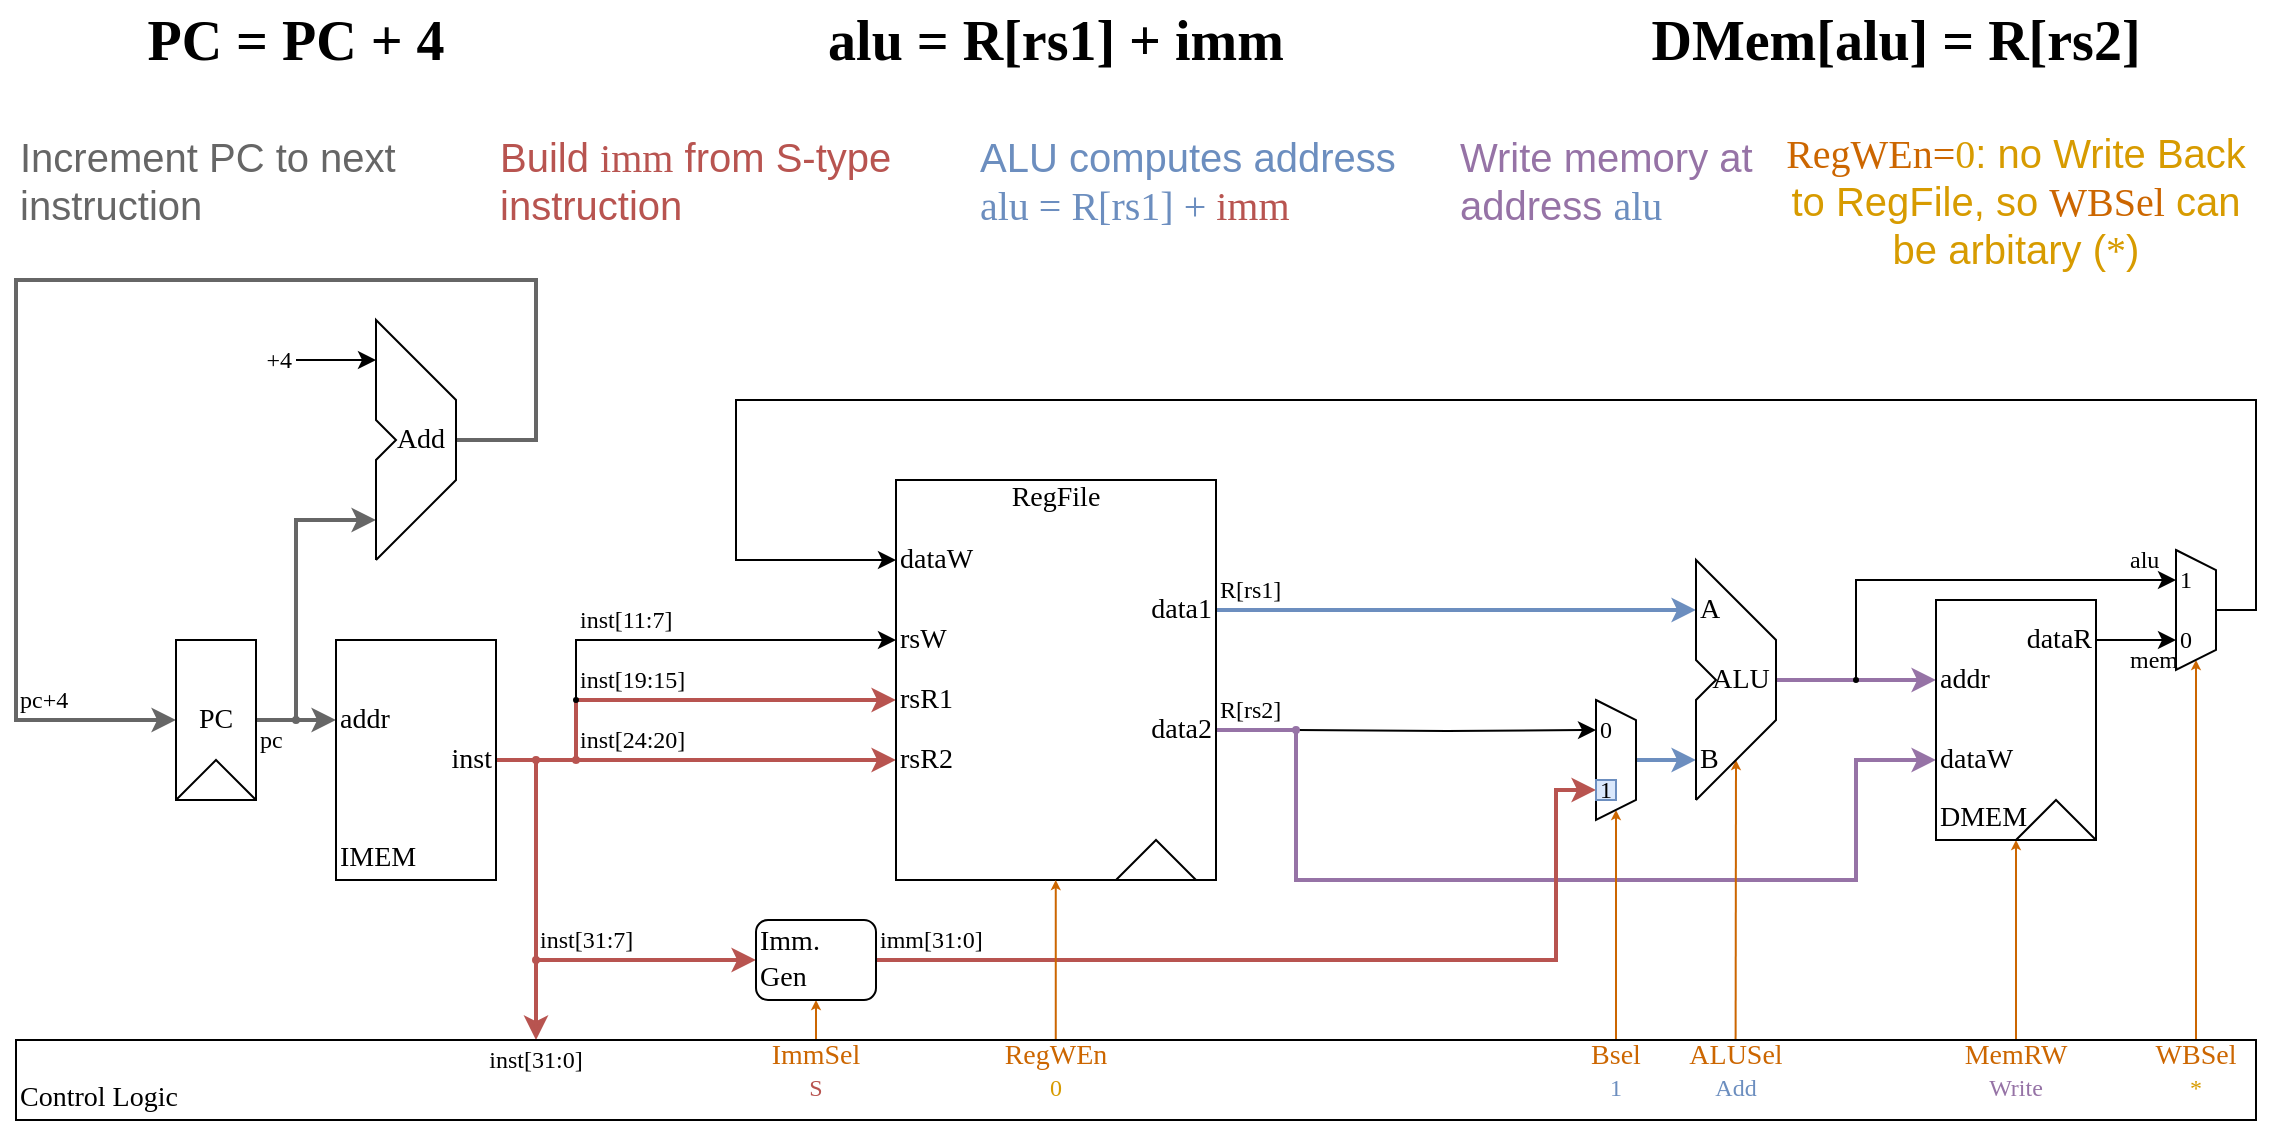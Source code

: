 <mxfile version="24.7.5">
  <diagram name="第 1 页" id="huckOj3Etd9BhcJPRhfS">
    <mxGraphModel dx="992" dy="130" grid="1" gridSize="10" guides="1" tooltips="1" connect="1" arrows="1" fold="1" page="0" pageScale="1" pageWidth="827" pageHeight="1169" math="0" shadow="0">
      <root>
        <mxCell id="0" />
        <mxCell id="1" parent="0" />
        <mxCell id="O1hQJYMaAqLJGhxnyRPd-47" style="edgeStyle=orthogonalEdgeStyle;rounded=0;orthogonalLoop=1;jettySize=auto;html=1;fontFamily=Ubuntu mono;fillColor=#dae8fc;gradientColor=#7ea6e0;strokeColor=#000000;strokeWidth=1;entryX=0;entryY=0.5;entryDx=0;entryDy=0;" parent="1" target="IVpCb85VTUGQt-k0vjLK-7" edge="1">
          <mxGeometry relative="1" as="geometry">
            <mxPoint x="400" y="410" as="targetPoint" />
            <mxPoint x="240" y="405" as="sourcePoint" />
          </mxGeometry>
        </mxCell>
        <mxCell id="O1hQJYMaAqLJGhxnyRPd-42" value="" style="endArrow=classic;html=1;rounded=0;entryX=0;entryY=0.5;entryDx=0;entryDy=0;endSize=6;startSize=2;startArrow=oval;startFill=1;fontFamily=Ubuntu mono;fillColor=#f8cecc;strokeColor=#b85450;gradientColor=#ea6b66;strokeWidth=2;" parent="1" target="O1hQJYMaAqLJGhxnyRPd-16" edge="1">
          <mxGeometry width="50" height="50" relative="1" as="geometry">
            <mxPoint x="-120" y="420" as="sourcePoint" />
            <mxPoint x="-70" y="340" as="targetPoint" />
            <Array as="points">
              <mxPoint x="-120" y="390" />
            </Array>
          </mxGeometry>
        </mxCell>
        <mxCell id="Fffr6t4dnOwJvNakXLKN-1" value="" style="endArrow=classic;html=1;rounded=0;entryX=0;entryY=0.5;entryDx=0;entryDy=0;startArrow=oval;startFill=1;startSize=2;fillColor=#e1d5e7;strokeColor=#9673a6;strokeWidth=2;" parent="1" target="o48kV30xjnTPGN6VNpOy-21" edge="1">
          <mxGeometry width="50" height="50" relative="1" as="geometry">
            <mxPoint x="240" y="405" as="sourcePoint" />
            <mxPoint x="290" y="355" as="targetPoint" />
            <Array as="points">
              <mxPoint x="240" y="480" />
              <mxPoint x="520" y="480" />
              <mxPoint x="520" y="420" />
            </Array>
          </mxGeometry>
        </mxCell>
        <mxCell id="IVpCb85VTUGQt-k0vjLK-4" style="edgeStyle=orthogonalEdgeStyle;rounded=0;orthogonalLoop=1;jettySize=auto;html=1;entryX=0;entryY=0.5;entryDx=0;entryDy=0;fillColor=#f8cecc;strokeColor=#b85450;strokeWidth=2;" parent="1" source="IVpCb85VTUGQt-k0vjLK-1" target="IVpCb85VTUGQt-k0vjLK-8" edge="1">
          <mxGeometry relative="1" as="geometry">
            <mxPoint x="290" y="490" as="targetPoint" />
            <Array as="points">
              <mxPoint x="370" y="520" />
              <mxPoint x="370" y="435" />
            </Array>
          </mxGeometry>
        </mxCell>
        <mxCell id="Fffr6t4dnOwJvNakXLKN-3" value="" style="endArrow=none;html=1;rounded=0;exitX=1;exitY=0.5;exitDx=0;exitDy=0;fillColor=#e1d5e7;strokeColor=#9673a6;strokeWidth=2;" parent="1" source="O1hQJYMaAqLJGhxnyRPd-20" edge="1">
          <mxGeometry width="50" height="50" relative="1" as="geometry">
            <mxPoint x="230" y="405" as="sourcePoint" />
            <mxPoint x="240" y="405" as="targetPoint" />
          </mxGeometry>
        </mxCell>
        <mxCell id="o48kV30xjnTPGN6VNpOy-20" style="edgeStyle=orthogonalEdgeStyle;rounded=0;orthogonalLoop=1;jettySize=auto;html=1;strokeColor=#CC6600;endSize=2;" parent="1" source="o48kV30xjnTPGN6VNpOy-19" edge="1">
          <mxGeometry relative="1" as="geometry">
            <mxPoint x="600" y="460" as="targetPoint" />
          </mxGeometry>
        </mxCell>
        <mxCell id="o48kV30xjnTPGN6VNpOy-9" style="edgeStyle=orthogonalEdgeStyle;rounded=0;orthogonalLoop=1;jettySize=auto;html=1;entryX=0;entryY=0.5;entryDx=0;entryDy=0;strokeWidth=1;" parent="1" source="o48kV30xjnTPGN6VNpOy-5" target="o48kV30xjnTPGN6VNpOy-12" edge="1">
          <mxGeometry relative="1" as="geometry">
            <mxPoint x="720" y="360" as="targetPoint" />
          </mxGeometry>
        </mxCell>
        <mxCell id="o48kV30xjnTPGN6VNpOy-18" style="edgeStyle=orthogonalEdgeStyle;rounded=0;orthogonalLoop=1;jettySize=auto;html=1;entryX=1;entryY=0.5;entryDx=0;entryDy=0;fillColor=#ffe6cc;strokeColor=#CC6600;endSize=2;" parent="1" source="o48kV30xjnTPGN6VNpOy-17" target="o48kV30xjnTPGN6VNpOy-11" edge="1">
          <mxGeometry relative="1" as="geometry" />
        </mxCell>
        <mxCell id="IVpCb85VTUGQt-k0vjLK-15" style="edgeStyle=orthogonalEdgeStyle;rounded=0;orthogonalLoop=1;jettySize=auto;html=1;entryX=1;entryY=0.5;entryDx=0;entryDy=0;fillColor=#ffe6cc;strokeColor=#CC6600;endSize=2;" parent="1" source="IVpCb85VTUGQt-k0vjLK-14" target="IVpCb85VTUGQt-k0vjLK-6" edge="1">
          <mxGeometry relative="1" as="geometry" />
        </mxCell>
        <mxCell id="o48kV30xjnTPGN6VNpOy-16" style="edgeStyle=orthogonalEdgeStyle;rounded=0;orthogonalLoop=1;jettySize=auto;html=1;entryX=0;entryY=0.5;entryDx=0;entryDy=0;strokeWidth=1;exitX=0.5;exitY=0;exitDx=0;exitDy=0;" parent="1" source="o48kV30xjnTPGN6VNpOy-11" target="O1hQJYMaAqLJGhxnyRPd-14" edge="1">
          <mxGeometry relative="1" as="geometry">
            <mxPoint x="10" y="320" as="targetPoint" />
            <mxPoint x="740" y="360" as="sourcePoint" />
            <Array as="points">
              <mxPoint x="720" y="345" />
              <mxPoint x="720" y="240" />
              <mxPoint x="-40" y="240" />
              <mxPoint x="-40" y="320" />
            </Array>
          </mxGeometry>
        </mxCell>
        <mxCell id="O1hQJYMaAqLJGhxnyRPd-37" style="edgeStyle=orthogonalEdgeStyle;rounded=0;orthogonalLoop=1;jettySize=auto;html=1;entryX=0;entryY=0.5;entryDx=0;entryDy=0;fontFamily=Ubuntu mono;fillColor=#f5f5f5;gradientColor=#b3b3b3;strokeColor=#666666;strokeWidth=2;" parent="1" source="O1hQJYMaAqLJGhxnyRPd-11" target="O1hQJYMaAqLJGhxnyRPd-34" edge="1">
          <mxGeometry relative="1" as="geometry" />
        </mxCell>
        <mxCell id="O1hQJYMaAqLJGhxnyRPd-26" value="" style="endArrow=classic;html=1;rounded=0;fontFamily=Ubuntu mono;entryX=0;entryY=0.5;entryDx=0;entryDy=0;strokeWidth=2;fillColor=#f5f5f5;strokeColor=#666666;gradientColor=#b3b3b3;" parent="1" target="O1hQJYMaAqLJGhxnyRPd-11" edge="1">
          <mxGeometry width="50" height="50" relative="1" as="geometry">
            <mxPoint x="-180" y="260" as="sourcePoint" />
            <mxPoint x="-140" y="260" as="targetPoint" />
            <Array as="points">
              <mxPoint x="-140" y="260" />
              <mxPoint x="-140" y="180" />
              <mxPoint x="-400" y="180" />
              <mxPoint x="-400" y="400" />
            </Array>
          </mxGeometry>
        </mxCell>
        <mxCell id="O1hQJYMaAqLJGhxnyRPd-10" value="" style="group;fontFamily=Ubuntu mono;" parent="1" vertex="1" connectable="0">
          <mxGeometry x="-320" y="360" width="40" height="80" as="geometry" />
        </mxCell>
        <mxCell id="O1hQJYMaAqLJGhxnyRPd-11" value="&lt;font style=&quot;font-size: 14px;&quot;&gt;PC&lt;/font&gt;" style="rounded=0;whiteSpace=wrap;html=1;fontFamily=Ubuntu mono;" parent="O1hQJYMaAqLJGhxnyRPd-10" vertex="1">
          <mxGeometry width="40" height="80" as="geometry" />
        </mxCell>
        <mxCell id="O1hQJYMaAqLJGhxnyRPd-12" value="" style="endArrow=none;html=1;rounded=0;exitX=0;exitY=1;exitDx=0;exitDy=0;fontFamily=Ubuntu mono;" parent="O1hQJYMaAqLJGhxnyRPd-10" source="O1hQJYMaAqLJGhxnyRPd-11" edge="1">
          <mxGeometry width="50" height="50" relative="1" as="geometry">
            <mxPoint x="20" y="80" as="sourcePoint" />
            <mxPoint x="40" y="80" as="targetPoint" />
            <Array as="points">
              <mxPoint x="20" y="60" />
            </Array>
          </mxGeometry>
        </mxCell>
        <mxCell id="O1hQJYMaAqLJGhxnyRPd-27" value="" style="endArrow=classic;html=1;rounded=0;fontFamily=Ubuntu mono;" parent="1" edge="1">
          <mxGeometry width="50" height="50" relative="1" as="geometry">
            <mxPoint x="-260" y="220" as="sourcePoint" />
            <mxPoint x="-220" y="220" as="targetPoint" />
          </mxGeometry>
        </mxCell>
        <mxCell id="O1hQJYMaAqLJGhxnyRPd-28" value="" style="endArrow=classic;html=1;rounded=0;fontFamily=Ubuntu mono;startArrow=oval;startFill=1;startSize=2;strokeWidth=2;fillColor=#f5f5f5;gradientColor=#b3b3b3;strokeColor=#666666;" parent="1" edge="1">
          <mxGeometry width="50" height="50" relative="1" as="geometry">
            <mxPoint x="-260" y="400" as="sourcePoint" />
            <mxPoint x="-220" y="300" as="targetPoint" />
            <Array as="points">
              <mxPoint x="-260" y="300" />
            </Array>
          </mxGeometry>
        </mxCell>
        <mxCell id="O1hQJYMaAqLJGhxnyRPd-29" value="&lt;font style=&quot;font-size: 12px;&quot;&gt;+4&lt;/font&gt;" style="text;strokeColor=none;align=right;fillColor=none;html=1;verticalAlign=middle;whiteSpace=wrap;rounded=0;fontFamily=Ubuntu mono;" parent="1" vertex="1">
          <mxGeometry x="-280" y="215" width="20" height="10" as="geometry" />
        </mxCell>
        <mxCell id="O1hQJYMaAqLJGhxnyRPd-40" value="" style="endArrow=classic;html=1;rounded=0;entryX=0;entryY=0.5;entryDx=0;entryDy=0;fontFamily=Ubuntu mono;fillColor=#f8cecc;strokeColor=#b85450;gradientColor=#ea6b66;strokeWidth=2;" parent="1" target="O1hQJYMaAqLJGhxnyRPd-21" edge="1">
          <mxGeometry width="50" height="50" relative="1" as="geometry">
            <mxPoint x="-160" y="420" as="sourcePoint" />
            <mxPoint x="-110" y="370" as="targetPoint" />
          </mxGeometry>
        </mxCell>
        <mxCell id="O1hQJYMaAqLJGhxnyRPd-41" value="" style="endArrow=classic;html=1;rounded=0;entryX=0;entryY=0.5;entryDx=0;entryDy=0;startArrow=oval;startFill=1;startSize=2;fontFamily=Ubuntu mono;strokeWidth=1;" parent="1" target="O1hQJYMaAqLJGhxnyRPd-15" edge="1">
          <mxGeometry width="50" height="50" relative="1" as="geometry">
            <mxPoint x="-120" y="390" as="sourcePoint" />
            <mxPoint x="-120" y="360" as="targetPoint" />
            <Array as="points">
              <mxPoint x="-120" y="360" />
            </Array>
          </mxGeometry>
        </mxCell>
        <mxCell id="O1hQJYMaAqLJGhxnyRPd-46" style="edgeStyle=orthogonalEdgeStyle;rounded=0;orthogonalLoop=1;jettySize=auto;html=1;entryX=0;entryY=0.5;entryDx=0;entryDy=0;fontFamily=Ubuntu mono;fillColor=#dae8fc;gradientColor=#7ea6e0;strokeColor=#6c8ebf;strokeWidth=2;" parent="1" source="O1hQJYMaAqLJGhxnyRPd-19" target="O1hQJYMaAqLJGhxnyRPd-43" edge="1">
          <mxGeometry relative="1" as="geometry" />
        </mxCell>
        <mxCell id="O1hQJYMaAqLJGhxnyRPd-44" value="" style="group;fontFamily=Ubuntu mono;" parent="1" vertex="1" connectable="0">
          <mxGeometry x="40" y="280" width="160" height="200" as="geometry" />
        </mxCell>
        <mxCell id="O1hQJYMaAqLJGhxnyRPd-13" value="&lt;font style=&quot;font-size: 14px;&quot;&gt;RegFile&lt;/font&gt;" style="rounded=0;whiteSpace=wrap;html=1;labelPosition=center;verticalLabelPosition=top;align=center;verticalAlign=bottom;spacingTop=0;spacingBottom=-20;fontFamily=Ubuntu mono;" parent="O1hQJYMaAqLJGhxnyRPd-44" vertex="1">
          <mxGeometry width="160" height="200" as="geometry" />
        </mxCell>
        <mxCell id="O1hQJYMaAqLJGhxnyRPd-14" value="&lt;font style=&quot;font-size: 14px;&quot;&gt;dataW&lt;/font&gt;" style="text;strokeColor=none;align=left;fillColor=none;html=1;verticalAlign=middle;whiteSpace=wrap;rounded=0;fontFamily=Ubuntu mono;" parent="O1hQJYMaAqLJGhxnyRPd-44" vertex="1">
          <mxGeometry y="35" width="40" height="10" as="geometry" />
        </mxCell>
        <mxCell id="O1hQJYMaAqLJGhxnyRPd-15" value="&lt;font style=&quot;font-size: 14px;&quot;&gt;rsW&lt;/font&gt;" style="text;strokeColor=none;align=left;fillColor=none;html=1;verticalAlign=middle;whiteSpace=wrap;rounded=0;fontFamily=Ubuntu mono;" parent="O1hQJYMaAqLJGhxnyRPd-44" vertex="1">
          <mxGeometry y="75" width="30" height="10" as="geometry" />
        </mxCell>
        <mxCell id="O1hQJYMaAqLJGhxnyRPd-16" value="&lt;font style=&quot;font-size: 14px;&quot;&gt;rsR1&lt;/font&gt;" style="text;strokeColor=none;align=left;fillColor=none;html=1;verticalAlign=middle;whiteSpace=wrap;rounded=0;fontFamily=Ubuntu mono;" parent="O1hQJYMaAqLJGhxnyRPd-44" vertex="1">
          <mxGeometry y="105" width="30" height="10" as="geometry" />
        </mxCell>
        <mxCell id="O1hQJYMaAqLJGhxnyRPd-18" value="" style="endArrow=none;html=1;rounded=0;fontFamily=Ubuntu mono;" parent="O1hQJYMaAqLJGhxnyRPd-44" edge="1">
          <mxGeometry width="50" height="50" relative="1" as="geometry">
            <mxPoint x="110" y="200" as="sourcePoint" />
            <mxPoint x="150" y="200" as="targetPoint" />
            <Array as="points">
              <mxPoint x="130" y="180" />
            </Array>
          </mxGeometry>
        </mxCell>
        <mxCell id="O1hQJYMaAqLJGhxnyRPd-19" value="&lt;font style=&quot;font-size: 14px;&quot;&gt;data1&lt;/font&gt;" style="text;strokeColor=none;align=right;fillColor=none;html=1;verticalAlign=middle;whiteSpace=wrap;rounded=0;fontFamily=Ubuntu mono;" parent="O1hQJYMaAqLJGhxnyRPd-44" vertex="1">
          <mxGeometry x="120" y="60" width="40" height="10" as="geometry" />
        </mxCell>
        <mxCell id="O1hQJYMaAqLJGhxnyRPd-20" value="&lt;font style=&quot;font-size: 14px;&quot;&gt;data2&lt;/font&gt;" style="text;strokeColor=none;align=right;fillColor=none;html=1;verticalAlign=middle;whiteSpace=wrap;rounded=0;fontFamily=Ubuntu mono;" parent="O1hQJYMaAqLJGhxnyRPd-44" vertex="1">
          <mxGeometry x="120" y="120" width="40" height="10" as="geometry" />
        </mxCell>
        <mxCell id="O1hQJYMaAqLJGhxnyRPd-21" value="&lt;font style=&quot;font-size: 14px;&quot;&gt;rsR2&lt;/font&gt;" style="text;strokeColor=none;align=left;fillColor=none;html=1;verticalAlign=middle;whiteSpace=wrap;rounded=0;fontFamily=Ubuntu mono;" parent="O1hQJYMaAqLJGhxnyRPd-44" vertex="1">
          <mxGeometry y="135" width="30" height="10" as="geometry" />
        </mxCell>
        <mxCell id="O1hQJYMaAqLJGhxnyRPd-51" value="" style="group;fontFamily=Ubuntu mono;" parent="1" vertex="1" connectable="0">
          <mxGeometry x="-220" y="200" width="45" height="120" as="geometry" />
        </mxCell>
        <mxCell id="O1hQJYMaAqLJGhxnyRPd-22" value="" style="shape=parallelogram;perimeter=parallelogramPerimeter;whiteSpace=wrap;html=1;fixedSize=1;direction=south;size=40;strokeColor=none;portConstraintRotation=0;noLabel=0;fixedWidth=0;autosize=0;comic=0;treeMoving=0;fontFamily=Ubuntu mono;" parent="O1hQJYMaAqLJGhxnyRPd-51" vertex="1">
          <mxGeometry width="40" height="80" as="geometry" />
        </mxCell>
        <mxCell id="O1hQJYMaAqLJGhxnyRPd-23" value="" style="shape=parallelogram;perimeter=parallelogramPerimeter;whiteSpace=wrap;html=1;fixedSize=1;direction=south;size=40;rotation=-180;flipV=1;strokeColor=none;fontFamily=Ubuntu mono;" parent="O1hQJYMaAqLJGhxnyRPd-51" vertex="1">
          <mxGeometry y="40" width="40" height="80" as="geometry" />
        </mxCell>
        <mxCell id="O1hQJYMaAqLJGhxnyRPd-24" value="" style="endArrow=none;html=1;rounded=0;fontFamily=Ubuntu mono;" parent="O1hQJYMaAqLJGhxnyRPd-51" edge="1">
          <mxGeometry width="50" height="50" relative="1" as="geometry">
            <mxPoint y="120" as="sourcePoint" />
            <mxPoint y="120" as="targetPoint" />
            <Array as="points">
              <mxPoint x="40" y="80" />
              <mxPoint x="40" y="40" />
              <mxPoint />
              <mxPoint y="50" />
              <mxPoint x="10" y="60" />
              <mxPoint y="70" />
            </Array>
          </mxGeometry>
        </mxCell>
        <mxCell id="O1hQJYMaAqLJGhxnyRPd-25" value="&lt;font style=&quot;font-size: 14px;&quot;&gt;Add&lt;/font&gt;" style="text;strokeColor=none;align=center;fillColor=none;html=1;verticalAlign=middle;whiteSpace=wrap;rounded=0;fontFamily=Ubuntu mono;" parent="O1hQJYMaAqLJGhxnyRPd-51" vertex="1">
          <mxGeometry x="10" y="55" width="25" height="10" as="geometry" />
        </mxCell>
        <mxCell id="O1hQJYMaAqLJGhxnyRPd-52" value="&lt;font style=&quot;font-size: 12px;&quot;&gt;inst[11:7]&lt;/font&gt;" style="text;strokeColor=none;align=left;fillColor=none;html=1;verticalAlign=middle;whiteSpace=wrap;rounded=0;fontFamily=Ubuntu mono;fontSize=12;" parent="1" vertex="1">
          <mxGeometry x="-120" y="345" width="80" height="10" as="geometry" />
        </mxCell>
        <mxCell id="O1hQJYMaAqLJGhxnyRPd-53" value="&lt;font style=&quot;font-size: 12px;&quot;&gt;inst[19:15]&lt;/font&gt;" style="text;strokeColor=none;align=left;fillColor=none;html=1;verticalAlign=middle;whiteSpace=wrap;rounded=0;fontFamily=Ubuntu mono;fontSize=12;" parent="1" vertex="1">
          <mxGeometry x="-120" y="375" width="80" height="10" as="geometry" />
        </mxCell>
        <mxCell id="O1hQJYMaAqLJGhxnyRPd-54" value="&lt;font style=&quot;font-size: 12px;&quot;&gt;pc&lt;/font&gt;" style="text;strokeColor=none;align=left;fillColor=none;html=1;verticalAlign=middle;whiteSpace=wrap;rounded=0;fontFamily=Ubuntu mono;" parent="1" vertex="1">
          <mxGeometry x="-280" y="405" width="20" height="10" as="geometry" />
        </mxCell>
        <mxCell id="O1hQJYMaAqLJGhxnyRPd-55" value="&lt;font style=&quot;font-size: 12px;&quot;&gt;R[rs1]&lt;/font&gt;" style="text;strokeColor=none;align=left;fillColor=none;html=1;verticalAlign=middle;whiteSpace=wrap;rounded=0;fontFamily=Ubuntu mono;fontSize=12;" parent="1" vertex="1">
          <mxGeometry x="200" y="330" width="40" height="10" as="geometry" />
        </mxCell>
        <mxCell id="O1hQJYMaAqLJGhxnyRPd-56" value="&lt;font style=&quot;font-size: 12px;&quot;&gt;R[rs2]&lt;/font&gt;" style="text;strokeColor=none;align=left;fillColor=none;html=1;verticalAlign=middle;whiteSpace=wrap;rounded=0;fontFamily=Ubuntu mono;fontSize=12;" parent="1" vertex="1">
          <mxGeometry x="200" y="390" width="40" height="10" as="geometry" />
        </mxCell>
        <mxCell id="O1hQJYMaAqLJGhxnyRPd-57" value="&lt;font style=&quot;font-size: 12px;&quot;&gt;pc+4&lt;/font&gt;" style="text;strokeColor=none;align=left;fillColor=none;html=1;verticalAlign=middle;whiteSpace=wrap;rounded=0;fontFamily=Ubuntu mono;" parent="1" vertex="1">
          <mxGeometry x="-400" y="385" width="30" height="10" as="geometry" />
        </mxCell>
        <mxCell id="O1hQJYMaAqLJGhxnyRPd-58" value="&lt;font style=&quot;font-size: 12px;&quot;&gt;alu&lt;/font&gt;" style="text;strokeColor=none;align=left;fillColor=none;html=1;verticalAlign=middle;whiteSpace=wrap;rounded=0;fontFamily=Ubuntu mono;fontSize=12;" parent="1" vertex="1">
          <mxGeometry x="655" y="315" width="20" height="10" as="geometry" />
        </mxCell>
        <mxCell id="O1hQJYMaAqLJGhxnyRPd-59" value="&lt;font style=&quot;font-size: 12px;&quot;&gt;inst[24:20]&lt;/font&gt;" style="text;strokeColor=none;align=left;fillColor=none;html=1;verticalAlign=middle;whiteSpace=wrap;rounded=0;fontFamily=Ubuntu mono;fontSize=12;" parent="1" vertex="1">
          <mxGeometry x="-120" y="405" width="80" height="10" as="geometry" />
        </mxCell>
        <mxCell id="nMF6nW8Z0WpCOARFJ0UV-2" value="&lt;font style=&quot;font-size: 28px;&quot;&gt;PC = PC + 4&lt;/font&gt;" style="text;strokeColor=none;align=center;fillColor=none;html=1;verticalAlign=middle;whiteSpace=wrap;rounded=0;fontFamily=Ubuntu mono;fontStyle=1" parent="1" vertex="1">
          <mxGeometry x="-400" y="40" width="280" height="40" as="geometry" />
        </mxCell>
        <mxCell id="nMF6nW8Z0WpCOARFJ0UV-3" value="&lt;font style=&quot;font-size: 28px;&quot;&gt;alu = R[rs1] + imm&lt;/font&gt;" style="text;strokeColor=none;align=center;fillColor=none;html=1;verticalAlign=middle;whiteSpace=wrap;rounded=0;fontFamily=Ubuntu mono;fontStyle=1" parent="1" vertex="1">
          <mxGeometry x="-120" y="40" width="480" height="40" as="geometry" />
        </mxCell>
        <mxCell id="nMF6nW8Z0WpCOARFJ0UV-5" value="&lt;font color=&quot;#666666&quot; style=&quot;font-size: 20px;&quot;&gt;Increment PC to next instruction&lt;/font&gt;" style="text;strokeColor=none;align=left;fillColor=none;html=1;verticalAlign=middle;whiteSpace=wrap;rounded=0;fontSize=20;" parent="1" vertex="1">
          <mxGeometry x="-400" y="110" width="240" height="40" as="geometry" />
        </mxCell>
        <mxCell id="nMF6nW8Z0WpCOARFJ0UV-6" value="&lt;font color=&quot;#b85450&quot;&gt;Build &lt;font face=&quot;Ubuntu mono&quot;&gt;imm&lt;/font&gt; from S-type instruction&lt;/font&gt;" style="text;strokeColor=none;align=left;fillColor=none;html=1;verticalAlign=middle;whiteSpace=wrap;rounded=0;fontSize=20;" parent="1" vertex="1">
          <mxGeometry x="-160" y="110" width="200" height="40" as="geometry" />
        </mxCell>
        <mxCell id="nMF6nW8Z0WpCOARFJ0UV-7" value="&lt;font color=&quot;#6c8ebf&quot;&gt;ALU computes address &lt;/font&gt;&lt;font style=&quot;&quot; face=&quot;Ubuntu mono&quot;&gt;&lt;font color=&quot;#6c8ebf&quot;&gt;alu = R[rs1] + &lt;/font&gt;&lt;font color=&quot;#b85450&quot;&gt;imm&lt;/font&gt;&lt;/font&gt;" style="text;strokeColor=none;align=left;fillColor=none;html=1;verticalAlign=middle;whiteSpace=wrap;rounded=0;fontSize=20;" parent="1" vertex="1">
          <mxGeometry x="80" y="110" width="220" height="40" as="geometry" />
        </mxCell>
        <mxCell id="T4VBUr5XgweIZfI1WmH1-5" value="" style="endArrow=classic;html=1;rounded=0;startSize=6;endSize=2;strokeColor=#CC6600;" parent="1" edge="1">
          <mxGeometry width="50" height="50" relative="1" as="geometry">
            <mxPoint x="459.8" y="560" as="sourcePoint" />
            <mxPoint x="460" y="420" as="targetPoint" />
          </mxGeometry>
        </mxCell>
        <mxCell id="GMoKfWXGdyq1IP5k9Yxu-2" value="" style="endArrow=classic;html=1;rounded=0;entryX=0.25;entryY=1;entryDx=0;entryDy=0;startSize=6;endSize=2;strokeColor=#CC6600;" parent="1" edge="1">
          <mxGeometry width="50" height="50" relative="1" as="geometry">
            <mxPoint x="119.88" y="560" as="sourcePoint" />
            <mxPoint x="119.88" y="480" as="targetPoint" />
          </mxGeometry>
        </mxCell>
        <mxCell id="T4VBUr5XgweIZfI1WmH1-2" value="" style="endArrow=classic;html=1;rounded=0;strokeWidth=2;fillColor=#f8cecc;strokeColor=#b85450;startArrow=oval;startFill=1;startSize=2;" parent="1" edge="1">
          <mxGeometry width="50" height="50" relative="1" as="geometry">
            <mxPoint x="-140" y="420" as="sourcePoint" />
            <mxPoint x="-140" y="560" as="targetPoint" />
          </mxGeometry>
        </mxCell>
        <mxCell id="GMoKfWXGdyq1IP5k9Yxu-4" value="" style="group" parent="1" vertex="1" connectable="0">
          <mxGeometry x="-240" y="360" width="80" height="120" as="geometry" />
        </mxCell>
        <mxCell id="O1hQJYMaAqLJGhxnyRPd-33" value="&lt;font style=&quot;font-size: 14px;&quot;&gt;IMEM&lt;/font&gt;" style="rounded=0;whiteSpace=wrap;html=1;labelPosition=center;verticalLabelPosition=middle;align=left;verticalAlign=bottom;spacingTop=0;spacingBottom=0;spacingRight=0;spacingLeft=0;fontFamily=Ubuntu mono;" parent="GMoKfWXGdyq1IP5k9Yxu-4" vertex="1">
          <mxGeometry width="80" height="120" as="geometry" />
        </mxCell>
        <mxCell id="O1hQJYMaAqLJGhxnyRPd-34" value="&lt;font style=&quot;font-size: 14px;&quot;&gt;addr&lt;/font&gt;" style="text;strokeColor=none;align=left;fillColor=none;html=1;verticalAlign=middle;whiteSpace=wrap;rounded=0;fontFamily=Ubuntu mono;fontSize=14;" parent="GMoKfWXGdyq1IP5k9Yxu-4" vertex="1">
          <mxGeometry y="35" width="40" height="10" as="geometry" />
        </mxCell>
        <mxCell id="O1hQJYMaAqLJGhxnyRPd-35" value="&lt;font style=&quot;font-size: 14px;&quot;&gt;inst&lt;/font&gt;" style="text;strokeColor=none;align=right;fillColor=none;html=1;verticalAlign=middle;whiteSpace=wrap;rounded=0;fontFamily=Ubuntu mono;fontSize=14;" parent="GMoKfWXGdyq1IP5k9Yxu-4" vertex="1">
          <mxGeometry x="40" y="55" width="40" height="10" as="geometry" />
        </mxCell>
        <mxCell id="IVpCb85VTUGQt-k0vjLK-2" value="" style="endArrow=classic;html=1;rounded=0;fillColor=#f8cecc;strokeColor=#b85450;strokeWidth=2;startArrow=oval;startFill=1;startSize=2;" parent="1" edge="1">
          <mxGeometry width="50" height="50" relative="1" as="geometry">
            <mxPoint x="-140" y="520" as="sourcePoint" />
            <mxPoint x="-30" y="520" as="targetPoint" />
          </mxGeometry>
        </mxCell>
        <mxCell id="IVpCb85VTUGQt-k0vjLK-3" value="&lt;font style=&quot;font-size: 12px;&quot;&gt;inst[31:7]&lt;/font&gt;" style="text;strokeColor=none;align=left;fillColor=none;html=1;verticalAlign=middle;whiteSpace=wrap;rounded=0;fontFamily=Ubuntu mono;fontSize=12;" parent="1" vertex="1">
          <mxGeometry x="-140" y="505" width="80" height="10" as="geometry" />
        </mxCell>
        <mxCell id="IVpCb85VTUGQt-k0vjLK-13" style="edgeStyle=orthogonalEdgeStyle;rounded=0;orthogonalLoop=1;jettySize=auto;html=1;entryX=0;entryY=0.5;entryDx=0;entryDy=0;fillColor=#dae8fc;strokeColor=#6c8ebf;strokeWidth=2;" parent="1" source="IVpCb85VTUGQt-k0vjLK-6" target="O1hQJYMaAqLJGhxnyRPd-45" edge="1">
          <mxGeometry relative="1" as="geometry" />
        </mxCell>
        <mxCell id="IVpCb85VTUGQt-k0vjLK-12" value="" style="group" parent="1" vertex="1" connectable="0">
          <mxGeometry x="390" y="390" width="20" height="60" as="geometry" />
        </mxCell>
        <mxCell id="IVpCb85VTUGQt-k0vjLK-6" value="" style="shape=trapezoid;perimeter=trapezoidPerimeter;whiteSpace=wrap;html=1;fixedSize=1;rotation=90;size=10;movable=1;resizable=1;rotatable=1;deletable=1;editable=1;locked=0;connectable=1;" parent="IVpCb85VTUGQt-k0vjLK-12" vertex="1">
          <mxGeometry x="-20" y="20" width="60" height="20" as="geometry" />
        </mxCell>
        <mxCell id="IVpCb85VTUGQt-k0vjLK-7" value="0" style="text;strokeColor=none;align=left;fillColor=none;html=1;verticalAlign=middle;whiteSpace=wrap;rounded=0;fontFamily=Ubuntu mono;" parent="IVpCb85VTUGQt-k0vjLK-12" vertex="1">
          <mxGeometry y="10" width="10" height="10" as="geometry" />
        </mxCell>
        <mxCell id="IVpCb85VTUGQt-k0vjLK-8" value="1" style="text;strokeColor=#6c8ebf;align=left;fillColor=#dae8fc;html=1;verticalAlign=middle;whiteSpace=wrap;rounded=0;fontFamily=Ubuntu mono;" parent="IVpCb85VTUGQt-k0vjLK-12" vertex="1">
          <mxGeometry y="40" width="10" height="10" as="geometry" />
        </mxCell>
        <mxCell id="IVpCb85VTUGQt-k0vjLK-20" value="" style="endArrow=classic;html=1;rounded=0;startSize=6;endSize=2;strokeColor=#CC6600;exitX=0.5;exitY=0;exitDx=0;exitDy=0;" parent="1" source="IVpCb85VTUGQt-k0vjLK-19" edge="1">
          <mxGeometry width="50" height="50" relative="1" as="geometry">
            <mxPoint x="-0.12" y="560" as="sourcePoint" />
            <mxPoint y="540" as="targetPoint" />
          </mxGeometry>
        </mxCell>
        <mxCell id="GMoKfWXGdyq1IP5k9Yxu-1" value="&lt;font face=&quot;Ubuntu mono&quot; style=&quot;font-size: 14px;&quot;&gt;Control Logic&lt;/font&gt;" style="rounded=0;whiteSpace=wrap;html=1;align=left;labelPosition=center;verticalLabelPosition=middle;verticalAlign=bottom;spacingTop=0;spacingRight=0;" parent="1" vertex="1">
          <mxGeometry x="-400" y="560" width="1120" height="40" as="geometry" />
        </mxCell>
        <mxCell id="IVpCb85VTUGQt-k0vjLK-1" value="&lt;font face=&quot;Ubuntu mono&quot; style=&quot;font-size: 14px;&quot;&gt;Imm.&lt;/font&gt;&lt;div style=&quot;font-size: 14px;&quot;&gt;&lt;font face=&quot;Ubuntu mono&quot; style=&quot;font-size: 14px;&quot;&gt;Gen&lt;/font&gt;&lt;/div&gt;" style="rounded=1;whiteSpace=wrap;html=1;align=left;" parent="1" vertex="1">
          <mxGeometry x="-30" y="500" width="60" height="40" as="geometry" />
        </mxCell>
        <mxCell id="GMoKfWXGdyq1IP5k9Yxu-3" value="&lt;font style=&quot;font-size: 14px;&quot; color=&quot;#cc6600&quot;&gt;RegWEn&lt;/font&gt;&lt;div style=&quot;&quot;&gt;&lt;font color=&quot;#d79b00&quot; style=&quot;font-size: 12px;&quot;&gt;0&lt;/font&gt;&lt;/div&gt;" style="text;strokeColor=none;align=center;fillColor=none;html=1;verticalAlign=middle;whiteSpace=wrap;rounded=0;fontFamily=Ubuntu mono;" parent="1" vertex="1">
          <mxGeometry x="90" y="560" width="60" height="30" as="geometry" />
        </mxCell>
        <mxCell id="T4VBUr5XgweIZfI1WmH1-4" value="&lt;font style=&quot;font-size: 14px;&quot; color=&quot;#cc6600&quot;&gt;ALUSel&lt;/font&gt;&lt;div style=&quot;&quot;&gt;&lt;font color=&quot;#6c8ebf&quot;&gt;Add&lt;/font&gt;&lt;/div&gt;" style="text;strokeColor=none;align=center;fillColor=none;html=1;verticalAlign=middle;whiteSpace=wrap;rounded=0;fontFamily=Ubuntu mono;" parent="1" vertex="1">
          <mxGeometry x="430" y="560" width="60" height="30" as="geometry" />
        </mxCell>
        <mxCell id="T4VBUr5XgweIZfI1WmH1-3" value="&lt;font style=&quot;font-size: 12px;&quot;&gt;inst[31:0]&lt;/font&gt;" style="text;strokeColor=none;align=center;fillColor=none;html=1;verticalAlign=middle;whiteSpace=wrap;rounded=0;fontFamily=Ubuntu mono;fontSize=12;" parent="1" vertex="1">
          <mxGeometry x="-180" y="560" width="80" height="20" as="geometry" />
        </mxCell>
        <mxCell id="IVpCb85VTUGQt-k0vjLK-14" value="&lt;font style=&quot;font-size: 14px;&quot; color=&quot;#cc6600&quot;&gt;Bsel&lt;/font&gt;&lt;div style=&quot;&quot;&gt;&lt;font color=&quot;#6c8ebf&quot; style=&quot;font-size: 12px;&quot;&gt;1&lt;/font&gt;&lt;/div&gt;" style="text;strokeColor=none;align=center;fillColor=none;html=1;verticalAlign=middle;whiteSpace=wrap;rounded=0;fontFamily=Ubuntu mono;" parent="1" vertex="1">
          <mxGeometry x="370" y="560" width="60" height="30" as="geometry" />
        </mxCell>
        <mxCell id="IVpCb85VTUGQt-k0vjLK-19" value="&lt;font style=&quot;font-size: 14px;&quot; color=&quot;#cc6600&quot;&gt;ImmSel&lt;/font&gt;&lt;div style=&quot;&quot;&gt;&lt;font color=&quot;#b85450&quot; style=&quot;font-size: 12px;&quot;&gt;S&lt;/font&gt;&lt;/div&gt;" style="text;strokeColor=none;align=center;fillColor=none;html=1;verticalAlign=middle;whiteSpace=wrap;rounded=0;fontFamily=Ubuntu mono;" parent="1" vertex="1">
          <mxGeometry x="-30" y="560" width="60" height="30" as="geometry" />
        </mxCell>
        <mxCell id="o48kV30xjnTPGN6VNpOy-7" value="" style="endArrow=classic;html=1;rounded=0;entryX=0;entryY=0.5;entryDx=0;entryDy=0;strokeWidth=2;fillColor=#e1d5e7;strokeColor=#9673a6;" parent="1" target="o48kV30xjnTPGN6VNpOy-4" edge="1">
          <mxGeometry width="50" height="50" relative="1" as="geometry">
            <mxPoint x="480" y="380" as="sourcePoint" />
            <mxPoint x="530" y="330" as="targetPoint" />
          </mxGeometry>
        </mxCell>
        <mxCell id="IVpCb85VTUGQt-k0vjLK-21" value="&lt;font style=&quot;font-size: 12px;&quot;&gt;imm[31:0]&lt;/font&gt;" style="text;strokeColor=none;align=left;fillColor=none;html=1;verticalAlign=middle;whiteSpace=wrap;rounded=0;fontFamily=Ubuntu mono;fontSize=12;" parent="1" vertex="1">
          <mxGeometry x="30" y="505" width="80" height="10" as="geometry" />
        </mxCell>
        <mxCell id="o48kV30xjnTPGN6VNpOy-1" value="&lt;font style=&quot;font-size: 28px;&quot;&gt;DMem[alu] = R[rs2]&lt;/font&gt;" style="text;strokeColor=none;align=center;fillColor=none;html=1;verticalAlign=middle;whiteSpace=wrap;rounded=0;fontFamily=Ubuntu mono;fontStyle=1" parent="1" vertex="1">
          <mxGeometry x="360" y="40" width="360" height="40" as="geometry" />
        </mxCell>
        <mxCell id="o48kV30xjnTPGN6VNpOy-2" value="" style="group;align=left;" parent="1" vertex="1" connectable="0">
          <mxGeometry x="560" y="340" width="80" height="120" as="geometry" />
        </mxCell>
        <mxCell id="o48kV30xjnTPGN6VNpOy-3" value="&lt;font style=&quot;font-size: 14px;&quot;&gt;DMEM&lt;/font&gt;" style="rounded=0;whiteSpace=wrap;html=1;labelPosition=center;verticalLabelPosition=middle;align=left;verticalAlign=bottom;spacingTop=0;spacingBottom=0;spacingRight=0;spacingLeft=0;fontFamily=Ubuntu mono;" parent="o48kV30xjnTPGN6VNpOy-2" vertex="1">
          <mxGeometry width="80" height="120" as="geometry" />
        </mxCell>
        <mxCell id="o48kV30xjnTPGN6VNpOy-4" value="&lt;font style=&quot;font-size: 14px;&quot;&gt;addr&lt;/font&gt;" style="text;strokeColor=none;align=left;fillColor=none;html=1;verticalAlign=middle;whiteSpace=wrap;rounded=0;fontFamily=Ubuntu mono;fontSize=14;" parent="o48kV30xjnTPGN6VNpOy-2" vertex="1">
          <mxGeometry y="35" width="40" height="10" as="geometry" />
        </mxCell>
        <mxCell id="o48kV30xjnTPGN6VNpOy-5" value="&lt;font style=&quot;font-size: 14px;&quot;&gt;dataR&lt;/font&gt;" style="text;strokeColor=none;align=right;fillColor=none;html=1;verticalAlign=middle;whiteSpace=wrap;rounded=0;fontFamily=Ubuntu mono;fontSize=14;" parent="o48kV30xjnTPGN6VNpOy-2" vertex="1">
          <mxGeometry x="30" y="15" width="50" height="10" as="geometry" />
        </mxCell>
        <mxCell id="o48kV30xjnTPGN6VNpOy-6" value="" style="endArrow=none;html=1;rounded=0;fontFamily=Ubuntu mono;" parent="o48kV30xjnTPGN6VNpOy-2" edge="1">
          <mxGeometry width="50" height="50" relative="1" as="geometry">
            <mxPoint x="40" y="120" as="sourcePoint" />
            <mxPoint x="80" y="120" as="targetPoint" />
            <Array as="points">
              <mxPoint x="60" y="100" />
            </Array>
          </mxGeometry>
        </mxCell>
        <mxCell id="o48kV30xjnTPGN6VNpOy-21" value="&lt;font style=&quot;font-size: 14px;&quot;&gt;dataW&lt;/font&gt;" style="text;strokeColor=none;align=left;fillColor=none;html=1;verticalAlign=middle;whiteSpace=wrap;rounded=0;fontFamily=Ubuntu mono;fontSize=14;" parent="o48kV30xjnTPGN6VNpOy-2" vertex="1">
          <mxGeometry y="75" width="40" height="10" as="geometry" />
        </mxCell>
        <mxCell id="O1hQJYMaAqLJGhxnyRPd-50" value="" style="group;fontFamily=Ubuntu mono;" parent="1" vertex="1" connectable="0">
          <mxGeometry x="440" y="320" width="40" height="120" as="geometry" />
        </mxCell>
        <mxCell id="O1hQJYMaAqLJGhxnyRPd-1" value="" style="shape=parallelogram;perimeter=parallelogramPerimeter;whiteSpace=wrap;html=1;fixedSize=1;direction=south;size=40;strokeColor=none;portConstraintRotation=0;noLabel=0;fixedWidth=0;autosize=0;comic=0;treeMoving=0;fontFamily=Ubuntu mono;" parent="O1hQJYMaAqLJGhxnyRPd-50" vertex="1">
          <mxGeometry width="40" height="80" as="geometry" />
        </mxCell>
        <mxCell id="O1hQJYMaAqLJGhxnyRPd-2" value="" style="shape=parallelogram;perimeter=parallelogramPerimeter;whiteSpace=wrap;html=1;fixedSize=1;direction=south;size=40;rotation=-180;flipV=1;strokeColor=none;fontFamily=Ubuntu mono;" parent="O1hQJYMaAqLJGhxnyRPd-50" vertex="1">
          <mxGeometry y="40" width="40" height="80" as="geometry" />
        </mxCell>
        <mxCell id="O1hQJYMaAqLJGhxnyRPd-3" value="" style="endArrow=none;html=1;rounded=0;fontFamily=Ubuntu mono;" parent="O1hQJYMaAqLJGhxnyRPd-50" edge="1">
          <mxGeometry width="50" height="50" relative="1" as="geometry">
            <mxPoint y="120" as="sourcePoint" />
            <mxPoint y="120" as="targetPoint" />
            <Array as="points">
              <mxPoint x="40" y="80" />
              <mxPoint x="40" y="40" />
              <mxPoint />
              <mxPoint y="50" />
              <mxPoint x="10" y="60" />
              <mxPoint y="70" />
            </Array>
          </mxGeometry>
        </mxCell>
        <mxCell id="O1hQJYMaAqLJGhxnyRPd-4" value="&lt;font style=&quot;font-size: 14px;&quot;&gt;ALU&lt;/font&gt;" style="text;strokeColor=none;align=center;fillColor=none;html=1;verticalAlign=middle;whiteSpace=wrap;rounded=0;fontFamily=Ubuntu mono;" parent="O1hQJYMaAqLJGhxnyRPd-50" vertex="1">
          <mxGeometry x="10" y="55" width="25" height="10" as="geometry" />
        </mxCell>
        <mxCell id="O1hQJYMaAqLJGhxnyRPd-43" value="&lt;font style=&quot;font-size: 14px;&quot;&gt;A&lt;/font&gt;" style="text;strokeColor=none;align=left;fillColor=none;html=1;verticalAlign=middle;whiteSpace=wrap;rounded=0;fontFamily=Ubuntu mono;" parent="O1hQJYMaAqLJGhxnyRPd-50" vertex="1">
          <mxGeometry y="20" width="10" height="10" as="geometry" />
        </mxCell>
        <mxCell id="O1hQJYMaAqLJGhxnyRPd-45" value="&lt;font style=&quot;font-size: 14px;&quot;&gt;B&lt;/font&gt;" style="text;strokeColor=none;align=left;fillColor=none;html=1;verticalAlign=middle;whiteSpace=wrap;rounded=0;fontFamily=Ubuntu mono;" parent="O1hQJYMaAqLJGhxnyRPd-50" vertex="1">
          <mxGeometry y="95" width="10" height="10" as="geometry" />
        </mxCell>
        <mxCell id="o48kV30xjnTPGN6VNpOy-8" value="" style="endArrow=classic;html=1;rounded=0;entryX=0;entryY=0.5;entryDx=0;entryDy=0;startArrow=oval;startFill=1;startSize=2;strokeWidth=1;" parent="1" target="o48kV30xjnTPGN6VNpOy-13" edge="1">
          <mxGeometry width="50" height="50" relative="1" as="geometry">
            <mxPoint x="520" y="380" as="sourcePoint" />
            <mxPoint x="720" y="320" as="targetPoint" />
            <Array as="points">
              <mxPoint x="520" y="330" />
            </Array>
          </mxGeometry>
        </mxCell>
        <mxCell id="o48kV30xjnTPGN6VNpOy-11" value="" style="shape=trapezoid;perimeter=trapezoidPerimeter;whiteSpace=wrap;html=1;fixedSize=1;rotation=90;size=10;movable=1;resizable=1;rotatable=1;deletable=1;editable=1;locked=0;connectable=1;" parent="1" vertex="1">
          <mxGeometry x="660" y="335" width="60" height="20" as="geometry" />
        </mxCell>
        <mxCell id="o48kV30xjnTPGN6VNpOy-12" value="0" style="text;align=left;html=1;verticalAlign=middle;whiteSpace=wrap;rounded=0;fontFamily=Ubuntu mono;" parent="1" vertex="1">
          <mxGeometry x="680" y="355" width="10" height="10" as="geometry" />
        </mxCell>
        <mxCell id="o48kV30xjnTPGN6VNpOy-13" value="1" style="text;align=left;html=1;verticalAlign=middle;whiteSpace=wrap;rounded=0;fontFamily=Ubuntu mono;" parent="1" vertex="1">
          <mxGeometry x="680" y="325" width="10" height="10" as="geometry" />
        </mxCell>
        <mxCell id="o48kV30xjnTPGN6VNpOy-15" value="mem" style="text;strokeColor=none;align=left;fillColor=none;html=1;verticalAlign=middle;whiteSpace=wrap;rounded=0;fontFamily=Ubuntu mono;fontSize=12;" parent="1" vertex="1">
          <mxGeometry x="655" y="365" width="20" height="10" as="geometry" />
        </mxCell>
        <mxCell id="o48kV30xjnTPGN6VNpOy-17" value="&lt;font style=&quot;font-size: 14px;&quot; color=&quot;#cc6600&quot;&gt;WBSel&lt;/font&gt;&lt;div style=&quot;&quot;&gt;&lt;font color=&quot;#d79b00&quot;&gt;*&lt;/font&gt;&lt;/div&gt;" style="text;strokeColor=none;align=center;fillColor=none;html=1;verticalAlign=middle;whiteSpace=wrap;rounded=0;fontFamily=Ubuntu mono;" parent="1" vertex="1">
          <mxGeometry x="670" y="560" width="40" height="30" as="geometry" />
        </mxCell>
        <mxCell id="o48kV30xjnTPGN6VNpOy-19" value="&lt;font style=&quot;font-size: 14px;&quot; color=&quot;#cc6600&quot;&gt;MemRW&lt;/font&gt;&lt;div style=&quot;&quot;&gt;&lt;font color=&quot;#9673a6&quot;&gt;Write&lt;/font&gt;&lt;/div&gt;" style="text;strokeColor=none;align=center;fillColor=none;html=1;verticalAlign=middle;whiteSpace=wrap;rounded=0;fontFamily=Ubuntu mono;" parent="1" vertex="1">
          <mxGeometry x="570" y="560" width="60" height="30" as="geometry" />
        </mxCell>
        <mxCell id="o48kV30xjnTPGN6VNpOy-22" value="&lt;font color=&quot;#9673a6&quot;&gt;Write memory at address &lt;/font&gt;&lt;font color=&quot;#6c8ebf&quot; style=&quot;&quot; face=&quot;Ubuntu mono&quot;&gt;alu&lt;/font&gt;" style="text;strokeColor=none;align=left;fillColor=none;html=1;verticalAlign=middle;whiteSpace=wrap;rounded=0;fontSize=20;" parent="1" vertex="1">
          <mxGeometry x="320" y="110" width="160" height="40" as="geometry" />
        </mxCell>
        <mxCell id="Fffr6t4dnOwJvNakXLKN-4" value="&lt;font style=&quot;font-size: 20px;&quot;&gt;&lt;font color=&quot;#cc6600&quot; style=&quot;font-size: 20px;&quot; face=&quot;Ubuntu mono&quot;&gt;RegWEn=&lt;/font&gt;&lt;font style=&quot;color: rgb(215, 155, 0); font-size: 20px;&quot; face=&quot;Ubuntu mono&quot;&gt;0&lt;/font&gt;&lt;font color=&quot;#d79b00&quot;&gt;: no Write Back to RegFile, so &lt;/font&gt;&lt;font color=&quot;#cc6600&quot; style=&quot;font-size: 20px;&quot; face=&quot;Ubuntu mono&quot;&gt;WBSel&lt;/font&gt;&lt;font color=&quot;#d79b00&quot;&gt; can be arbitary (&lt;/font&gt;&lt;font style=&quot;color: rgb(215, 155, 0); font-size: 20px;&quot; face=&quot;Ubuntu mono&quot;&gt;*&lt;/font&gt;&lt;font color=&quot;#d79b00&quot;&gt;)&lt;/font&gt;&lt;/font&gt;" style="text;strokeColor=none;align=center;fillColor=none;html=1;verticalAlign=middle;whiteSpace=wrap;rounded=0;fontSize=14;" parent="1" vertex="1">
          <mxGeometry x="480" y="110" width="240" height="60" as="geometry" />
        </mxCell>
      </root>
    </mxGraphModel>
  </diagram>
</mxfile>
